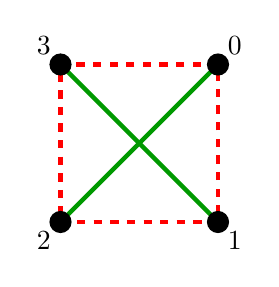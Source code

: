 \begin{tikzpicture}[scale=2]

\draw[ultra thick,red,dashed]  (0,0)--(1,0)--(1,1)--(0,1)--cycle;
\draw[ultra thick,green!60!black] (1,1)--(0,0);
\draw[ultra thick,green!60!black] (0,1)--(1,0);

\fill[black] (0,0) circle (2pt) node[below left]{2};
 \fill[black] (0,1) circle (2pt) node[above left]{3};
\fill[black] (1,0) circle (2pt) node[below right]{1};
\fill[black] (1,1) circle (2pt) node[above right]{0};

\end{tikzpicture}